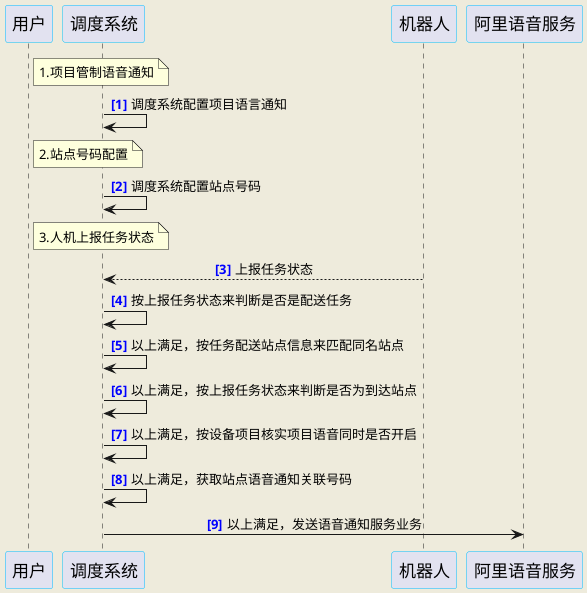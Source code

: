 @startuml
skinparam backgroundColor #EEEBDC
skinparam sequenceMessageAlign center
skinparam sequence {
ParticipantBorderColor DeepSkyBlue
ParticipantFontSize 17
}
'autonumber "<font color=blue><b>[##]"

participant "用户" as user

participant "调度系统" as sys

participant "机器人" as device

participant "阿里语音服务" as service

autonumber "<font color=blue><b>[###]"
note right of user : 1.项目管制语音通知

sys -> sys: 调度系统配置项目语言通知

note right of user : 2.站点号码配置

sys -> sys: 调度系统配置站点号码

note right of user : 3.人机上报任务状态

device --> sys: 上报任务状态

sys -> sys: 按上报任务状态来判断是否是配送任务

sys -> sys: 以上满足，按任务配送站点信息来匹配同名站点

sys -> sys: 以上满足，按上报任务状态来判断是否为到达站点

sys -> sys: 以上满足，按设备项目核实项目语音同时是否开启

sys -> sys: 以上满足，获取站点语音通知关联号码

sys -> service: 以上满足，发送语音通知服务业务

@enduml